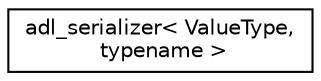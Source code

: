 digraph "Graphical Class Hierarchy"
{
 // LATEX_PDF_SIZE
  edge [fontname="Helvetica",fontsize="10",labelfontname="Helvetica",labelfontsize="10"];
  node [fontname="Helvetica",fontsize="10",shape=record];
  rankdir="LR";
  Node0 [label="adl_serializer\< ValueType,\l typename \>",height=0.2,width=0.4,color="black", fillcolor="white", style="filled",URL="$structadl__serializer.html",tooltip="namespace for Niels Lohmann"];
}

